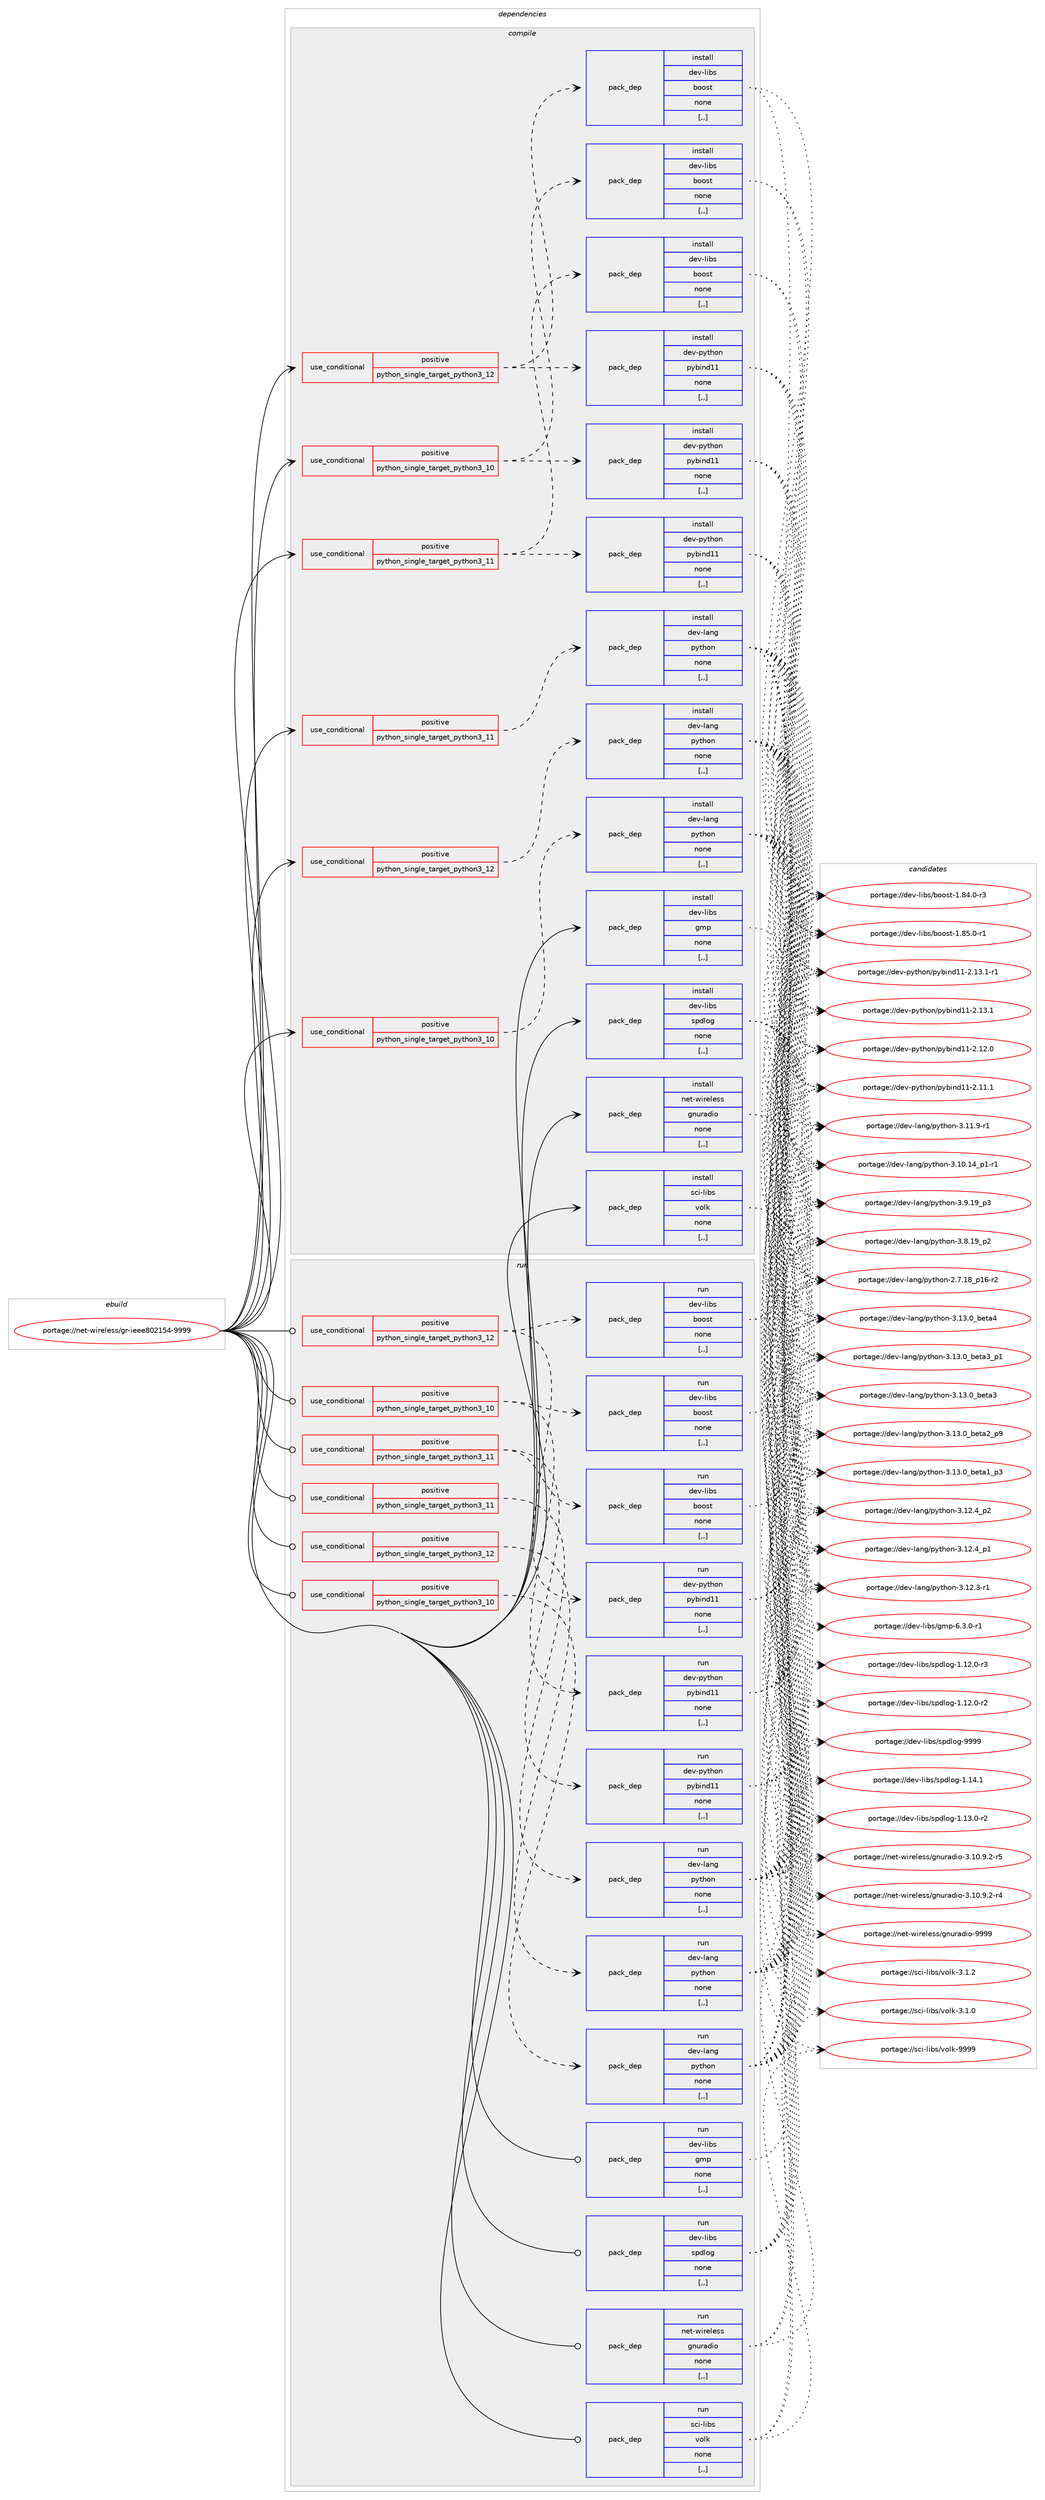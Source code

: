 digraph prolog {

# *************
# Graph options
# *************

newrank=true;
concentrate=true;
compound=true;
graph [rankdir=LR,fontname=Helvetica,fontsize=10,ranksep=1.5];#, ranksep=2.5, nodesep=0.2];
edge  [arrowhead=vee];
node  [fontname=Helvetica,fontsize=10];

# **********
# The ebuild
# **********

subgraph cluster_leftcol {
color=gray;
label=<<i>ebuild</i>>;
id [label="portage://net-wireless/gr-ieee802154-9999", color=red, width=4, href="../net-wireless/gr-ieee802154-9999.svg"];
}

# ****************
# The dependencies
# ****************

subgraph cluster_midcol {
color=gray;
label=<<i>dependencies</i>>;
subgraph cluster_compile {
fillcolor="#eeeeee";
style=filled;
label=<<i>compile</i>>;
subgraph cond102973 {
dependency388820 [label=<<TABLE BORDER="0" CELLBORDER="1" CELLSPACING="0" CELLPADDING="4"><TR><TD ROWSPAN="3" CELLPADDING="10">use_conditional</TD></TR><TR><TD>positive</TD></TR><TR><TD>python_single_target_python3_10</TD></TR></TABLE>>, shape=none, color=red];
subgraph pack283055 {
dependency388821 [label=<<TABLE BORDER="0" CELLBORDER="1" CELLSPACING="0" CELLPADDING="4" WIDTH="220"><TR><TD ROWSPAN="6" CELLPADDING="30">pack_dep</TD></TR><TR><TD WIDTH="110">install</TD></TR><TR><TD>dev-lang</TD></TR><TR><TD>python</TD></TR><TR><TD>none</TD></TR><TR><TD>[,,]</TD></TR></TABLE>>, shape=none, color=blue];
}
dependency388820:e -> dependency388821:w [weight=20,style="dashed",arrowhead="vee"];
}
id:e -> dependency388820:w [weight=20,style="solid",arrowhead="vee"];
subgraph cond102974 {
dependency388822 [label=<<TABLE BORDER="0" CELLBORDER="1" CELLSPACING="0" CELLPADDING="4"><TR><TD ROWSPAN="3" CELLPADDING="10">use_conditional</TD></TR><TR><TD>positive</TD></TR><TR><TD>python_single_target_python3_10</TD></TR></TABLE>>, shape=none, color=red];
subgraph pack283056 {
dependency388823 [label=<<TABLE BORDER="0" CELLBORDER="1" CELLSPACING="0" CELLPADDING="4" WIDTH="220"><TR><TD ROWSPAN="6" CELLPADDING="30">pack_dep</TD></TR><TR><TD WIDTH="110">install</TD></TR><TR><TD>dev-libs</TD></TR><TR><TD>boost</TD></TR><TR><TD>none</TD></TR><TR><TD>[,,]</TD></TR></TABLE>>, shape=none, color=blue];
}
dependency388822:e -> dependency388823:w [weight=20,style="dashed",arrowhead="vee"];
subgraph pack283057 {
dependency388824 [label=<<TABLE BORDER="0" CELLBORDER="1" CELLSPACING="0" CELLPADDING="4" WIDTH="220"><TR><TD ROWSPAN="6" CELLPADDING="30">pack_dep</TD></TR><TR><TD WIDTH="110">install</TD></TR><TR><TD>dev-python</TD></TR><TR><TD>pybind11</TD></TR><TR><TD>none</TD></TR><TR><TD>[,,]</TD></TR></TABLE>>, shape=none, color=blue];
}
dependency388822:e -> dependency388824:w [weight=20,style="dashed",arrowhead="vee"];
}
id:e -> dependency388822:w [weight=20,style="solid",arrowhead="vee"];
subgraph cond102975 {
dependency388825 [label=<<TABLE BORDER="0" CELLBORDER="1" CELLSPACING="0" CELLPADDING="4"><TR><TD ROWSPAN="3" CELLPADDING="10">use_conditional</TD></TR><TR><TD>positive</TD></TR><TR><TD>python_single_target_python3_11</TD></TR></TABLE>>, shape=none, color=red];
subgraph pack283058 {
dependency388826 [label=<<TABLE BORDER="0" CELLBORDER="1" CELLSPACING="0" CELLPADDING="4" WIDTH="220"><TR><TD ROWSPAN="6" CELLPADDING="30">pack_dep</TD></TR><TR><TD WIDTH="110">install</TD></TR><TR><TD>dev-lang</TD></TR><TR><TD>python</TD></TR><TR><TD>none</TD></TR><TR><TD>[,,]</TD></TR></TABLE>>, shape=none, color=blue];
}
dependency388825:e -> dependency388826:w [weight=20,style="dashed",arrowhead="vee"];
}
id:e -> dependency388825:w [weight=20,style="solid",arrowhead="vee"];
subgraph cond102976 {
dependency388827 [label=<<TABLE BORDER="0" CELLBORDER="1" CELLSPACING="0" CELLPADDING="4"><TR><TD ROWSPAN="3" CELLPADDING="10">use_conditional</TD></TR><TR><TD>positive</TD></TR><TR><TD>python_single_target_python3_11</TD></TR></TABLE>>, shape=none, color=red];
subgraph pack283059 {
dependency388828 [label=<<TABLE BORDER="0" CELLBORDER="1" CELLSPACING="0" CELLPADDING="4" WIDTH="220"><TR><TD ROWSPAN="6" CELLPADDING="30">pack_dep</TD></TR><TR><TD WIDTH="110">install</TD></TR><TR><TD>dev-libs</TD></TR><TR><TD>boost</TD></TR><TR><TD>none</TD></TR><TR><TD>[,,]</TD></TR></TABLE>>, shape=none, color=blue];
}
dependency388827:e -> dependency388828:w [weight=20,style="dashed",arrowhead="vee"];
subgraph pack283060 {
dependency388829 [label=<<TABLE BORDER="0" CELLBORDER="1" CELLSPACING="0" CELLPADDING="4" WIDTH="220"><TR><TD ROWSPAN="6" CELLPADDING="30">pack_dep</TD></TR><TR><TD WIDTH="110">install</TD></TR><TR><TD>dev-python</TD></TR><TR><TD>pybind11</TD></TR><TR><TD>none</TD></TR><TR><TD>[,,]</TD></TR></TABLE>>, shape=none, color=blue];
}
dependency388827:e -> dependency388829:w [weight=20,style="dashed",arrowhead="vee"];
}
id:e -> dependency388827:w [weight=20,style="solid",arrowhead="vee"];
subgraph cond102977 {
dependency388830 [label=<<TABLE BORDER="0" CELLBORDER="1" CELLSPACING="0" CELLPADDING="4"><TR><TD ROWSPAN="3" CELLPADDING="10">use_conditional</TD></TR><TR><TD>positive</TD></TR><TR><TD>python_single_target_python3_12</TD></TR></TABLE>>, shape=none, color=red];
subgraph pack283061 {
dependency388831 [label=<<TABLE BORDER="0" CELLBORDER="1" CELLSPACING="0" CELLPADDING="4" WIDTH="220"><TR><TD ROWSPAN="6" CELLPADDING="30">pack_dep</TD></TR><TR><TD WIDTH="110">install</TD></TR><TR><TD>dev-lang</TD></TR><TR><TD>python</TD></TR><TR><TD>none</TD></TR><TR><TD>[,,]</TD></TR></TABLE>>, shape=none, color=blue];
}
dependency388830:e -> dependency388831:w [weight=20,style="dashed",arrowhead="vee"];
}
id:e -> dependency388830:w [weight=20,style="solid",arrowhead="vee"];
subgraph cond102978 {
dependency388832 [label=<<TABLE BORDER="0" CELLBORDER="1" CELLSPACING="0" CELLPADDING="4"><TR><TD ROWSPAN="3" CELLPADDING="10">use_conditional</TD></TR><TR><TD>positive</TD></TR><TR><TD>python_single_target_python3_12</TD></TR></TABLE>>, shape=none, color=red];
subgraph pack283062 {
dependency388833 [label=<<TABLE BORDER="0" CELLBORDER="1" CELLSPACING="0" CELLPADDING="4" WIDTH="220"><TR><TD ROWSPAN="6" CELLPADDING="30">pack_dep</TD></TR><TR><TD WIDTH="110">install</TD></TR><TR><TD>dev-libs</TD></TR><TR><TD>boost</TD></TR><TR><TD>none</TD></TR><TR><TD>[,,]</TD></TR></TABLE>>, shape=none, color=blue];
}
dependency388832:e -> dependency388833:w [weight=20,style="dashed",arrowhead="vee"];
subgraph pack283063 {
dependency388834 [label=<<TABLE BORDER="0" CELLBORDER="1" CELLSPACING="0" CELLPADDING="4" WIDTH="220"><TR><TD ROWSPAN="6" CELLPADDING="30">pack_dep</TD></TR><TR><TD WIDTH="110">install</TD></TR><TR><TD>dev-python</TD></TR><TR><TD>pybind11</TD></TR><TR><TD>none</TD></TR><TR><TD>[,,]</TD></TR></TABLE>>, shape=none, color=blue];
}
dependency388832:e -> dependency388834:w [weight=20,style="dashed",arrowhead="vee"];
}
id:e -> dependency388832:w [weight=20,style="solid",arrowhead="vee"];
subgraph pack283064 {
dependency388835 [label=<<TABLE BORDER="0" CELLBORDER="1" CELLSPACING="0" CELLPADDING="4" WIDTH="220"><TR><TD ROWSPAN="6" CELLPADDING="30">pack_dep</TD></TR><TR><TD WIDTH="110">install</TD></TR><TR><TD>dev-libs</TD></TR><TR><TD>gmp</TD></TR><TR><TD>none</TD></TR><TR><TD>[,,]</TD></TR></TABLE>>, shape=none, color=blue];
}
id:e -> dependency388835:w [weight=20,style="solid",arrowhead="vee"];
subgraph pack283065 {
dependency388836 [label=<<TABLE BORDER="0" CELLBORDER="1" CELLSPACING="0" CELLPADDING="4" WIDTH="220"><TR><TD ROWSPAN="6" CELLPADDING="30">pack_dep</TD></TR><TR><TD WIDTH="110">install</TD></TR><TR><TD>dev-libs</TD></TR><TR><TD>spdlog</TD></TR><TR><TD>none</TD></TR><TR><TD>[,,]</TD></TR></TABLE>>, shape=none, color=blue];
}
id:e -> dependency388836:w [weight=20,style="solid",arrowhead="vee"];
subgraph pack283066 {
dependency388837 [label=<<TABLE BORDER="0" CELLBORDER="1" CELLSPACING="0" CELLPADDING="4" WIDTH="220"><TR><TD ROWSPAN="6" CELLPADDING="30">pack_dep</TD></TR><TR><TD WIDTH="110">install</TD></TR><TR><TD>net-wireless</TD></TR><TR><TD>gnuradio</TD></TR><TR><TD>none</TD></TR><TR><TD>[,,]</TD></TR></TABLE>>, shape=none, color=blue];
}
id:e -> dependency388837:w [weight=20,style="solid",arrowhead="vee"];
subgraph pack283067 {
dependency388838 [label=<<TABLE BORDER="0" CELLBORDER="1" CELLSPACING="0" CELLPADDING="4" WIDTH="220"><TR><TD ROWSPAN="6" CELLPADDING="30">pack_dep</TD></TR><TR><TD WIDTH="110">install</TD></TR><TR><TD>sci-libs</TD></TR><TR><TD>volk</TD></TR><TR><TD>none</TD></TR><TR><TD>[,,]</TD></TR></TABLE>>, shape=none, color=blue];
}
id:e -> dependency388838:w [weight=20,style="solid",arrowhead="vee"];
}
subgraph cluster_compileandrun {
fillcolor="#eeeeee";
style=filled;
label=<<i>compile and run</i>>;
}
subgraph cluster_run {
fillcolor="#eeeeee";
style=filled;
label=<<i>run</i>>;
subgraph cond102979 {
dependency388839 [label=<<TABLE BORDER="0" CELLBORDER="1" CELLSPACING="0" CELLPADDING="4"><TR><TD ROWSPAN="3" CELLPADDING="10">use_conditional</TD></TR><TR><TD>positive</TD></TR><TR><TD>python_single_target_python3_10</TD></TR></TABLE>>, shape=none, color=red];
subgraph pack283068 {
dependency388840 [label=<<TABLE BORDER="0" CELLBORDER="1" CELLSPACING="0" CELLPADDING="4" WIDTH="220"><TR><TD ROWSPAN="6" CELLPADDING="30">pack_dep</TD></TR><TR><TD WIDTH="110">run</TD></TR><TR><TD>dev-lang</TD></TR><TR><TD>python</TD></TR><TR><TD>none</TD></TR><TR><TD>[,,]</TD></TR></TABLE>>, shape=none, color=blue];
}
dependency388839:e -> dependency388840:w [weight=20,style="dashed",arrowhead="vee"];
}
id:e -> dependency388839:w [weight=20,style="solid",arrowhead="odot"];
subgraph cond102980 {
dependency388841 [label=<<TABLE BORDER="0" CELLBORDER="1" CELLSPACING="0" CELLPADDING="4"><TR><TD ROWSPAN="3" CELLPADDING="10">use_conditional</TD></TR><TR><TD>positive</TD></TR><TR><TD>python_single_target_python3_10</TD></TR></TABLE>>, shape=none, color=red];
subgraph pack283069 {
dependency388842 [label=<<TABLE BORDER="0" CELLBORDER="1" CELLSPACING="0" CELLPADDING="4" WIDTH="220"><TR><TD ROWSPAN="6" CELLPADDING="30">pack_dep</TD></TR><TR><TD WIDTH="110">run</TD></TR><TR><TD>dev-libs</TD></TR><TR><TD>boost</TD></TR><TR><TD>none</TD></TR><TR><TD>[,,]</TD></TR></TABLE>>, shape=none, color=blue];
}
dependency388841:e -> dependency388842:w [weight=20,style="dashed",arrowhead="vee"];
subgraph pack283070 {
dependency388843 [label=<<TABLE BORDER="0" CELLBORDER="1" CELLSPACING="0" CELLPADDING="4" WIDTH="220"><TR><TD ROWSPAN="6" CELLPADDING="30">pack_dep</TD></TR><TR><TD WIDTH="110">run</TD></TR><TR><TD>dev-python</TD></TR><TR><TD>pybind11</TD></TR><TR><TD>none</TD></TR><TR><TD>[,,]</TD></TR></TABLE>>, shape=none, color=blue];
}
dependency388841:e -> dependency388843:w [weight=20,style="dashed",arrowhead="vee"];
}
id:e -> dependency388841:w [weight=20,style="solid",arrowhead="odot"];
subgraph cond102981 {
dependency388844 [label=<<TABLE BORDER="0" CELLBORDER="1" CELLSPACING="0" CELLPADDING="4"><TR><TD ROWSPAN="3" CELLPADDING="10">use_conditional</TD></TR><TR><TD>positive</TD></TR><TR><TD>python_single_target_python3_11</TD></TR></TABLE>>, shape=none, color=red];
subgraph pack283071 {
dependency388845 [label=<<TABLE BORDER="0" CELLBORDER="1" CELLSPACING="0" CELLPADDING="4" WIDTH="220"><TR><TD ROWSPAN="6" CELLPADDING="30">pack_dep</TD></TR><TR><TD WIDTH="110">run</TD></TR><TR><TD>dev-lang</TD></TR><TR><TD>python</TD></TR><TR><TD>none</TD></TR><TR><TD>[,,]</TD></TR></TABLE>>, shape=none, color=blue];
}
dependency388844:e -> dependency388845:w [weight=20,style="dashed",arrowhead="vee"];
}
id:e -> dependency388844:w [weight=20,style="solid",arrowhead="odot"];
subgraph cond102982 {
dependency388846 [label=<<TABLE BORDER="0" CELLBORDER="1" CELLSPACING="0" CELLPADDING="4"><TR><TD ROWSPAN="3" CELLPADDING="10">use_conditional</TD></TR><TR><TD>positive</TD></TR><TR><TD>python_single_target_python3_11</TD></TR></TABLE>>, shape=none, color=red];
subgraph pack283072 {
dependency388847 [label=<<TABLE BORDER="0" CELLBORDER="1" CELLSPACING="0" CELLPADDING="4" WIDTH="220"><TR><TD ROWSPAN="6" CELLPADDING="30">pack_dep</TD></TR><TR><TD WIDTH="110">run</TD></TR><TR><TD>dev-libs</TD></TR><TR><TD>boost</TD></TR><TR><TD>none</TD></TR><TR><TD>[,,]</TD></TR></TABLE>>, shape=none, color=blue];
}
dependency388846:e -> dependency388847:w [weight=20,style="dashed",arrowhead="vee"];
subgraph pack283073 {
dependency388848 [label=<<TABLE BORDER="0" CELLBORDER="1" CELLSPACING="0" CELLPADDING="4" WIDTH="220"><TR><TD ROWSPAN="6" CELLPADDING="30">pack_dep</TD></TR><TR><TD WIDTH="110">run</TD></TR><TR><TD>dev-python</TD></TR><TR><TD>pybind11</TD></TR><TR><TD>none</TD></TR><TR><TD>[,,]</TD></TR></TABLE>>, shape=none, color=blue];
}
dependency388846:e -> dependency388848:w [weight=20,style="dashed",arrowhead="vee"];
}
id:e -> dependency388846:w [weight=20,style="solid",arrowhead="odot"];
subgraph cond102983 {
dependency388849 [label=<<TABLE BORDER="0" CELLBORDER="1" CELLSPACING="0" CELLPADDING="4"><TR><TD ROWSPAN="3" CELLPADDING="10">use_conditional</TD></TR><TR><TD>positive</TD></TR><TR><TD>python_single_target_python3_12</TD></TR></TABLE>>, shape=none, color=red];
subgraph pack283074 {
dependency388850 [label=<<TABLE BORDER="0" CELLBORDER="1" CELLSPACING="0" CELLPADDING="4" WIDTH="220"><TR><TD ROWSPAN="6" CELLPADDING="30">pack_dep</TD></TR><TR><TD WIDTH="110">run</TD></TR><TR><TD>dev-lang</TD></TR><TR><TD>python</TD></TR><TR><TD>none</TD></TR><TR><TD>[,,]</TD></TR></TABLE>>, shape=none, color=blue];
}
dependency388849:e -> dependency388850:w [weight=20,style="dashed",arrowhead="vee"];
}
id:e -> dependency388849:w [weight=20,style="solid",arrowhead="odot"];
subgraph cond102984 {
dependency388851 [label=<<TABLE BORDER="0" CELLBORDER="1" CELLSPACING="0" CELLPADDING="4"><TR><TD ROWSPAN="3" CELLPADDING="10">use_conditional</TD></TR><TR><TD>positive</TD></TR><TR><TD>python_single_target_python3_12</TD></TR></TABLE>>, shape=none, color=red];
subgraph pack283075 {
dependency388852 [label=<<TABLE BORDER="0" CELLBORDER="1" CELLSPACING="0" CELLPADDING="4" WIDTH="220"><TR><TD ROWSPAN="6" CELLPADDING="30">pack_dep</TD></TR><TR><TD WIDTH="110">run</TD></TR><TR><TD>dev-libs</TD></TR><TR><TD>boost</TD></TR><TR><TD>none</TD></TR><TR><TD>[,,]</TD></TR></TABLE>>, shape=none, color=blue];
}
dependency388851:e -> dependency388852:w [weight=20,style="dashed",arrowhead="vee"];
subgraph pack283076 {
dependency388853 [label=<<TABLE BORDER="0" CELLBORDER="1" CELLSPACING="0" CELLPADDING="4" WIDTH="220"><TR><TD ROWSPAN="6" CELLPADDING="30">pack_dep</TD></TR><TR><TD WIDTH="110">run</TD></TR><TR><TD>dev-python</TD></TR><TR><TD>pybind11</TD></TR><TR><TD>none</TD></TR><TR><TD>[,,]</TD></TR></TABLE>>, shape=none, color=blue];
}
dependency388851:e -> dependency388853:w [weight=20,style="dashed",arrowhead="vee"];
}
id:e -> dependency388851:w [weight=20,style="solid",arrowhead="odot"];
subgraph pack283077 {
dependency388854 [label=<<TABLE BORDER="0" CELLBORDER="1" CELLSPACING="0" CELLPADDING="4" WIDTH="220"><TR><TD ROWSPAN="6" CELLPADDING="30">pack_dep</TD></TR><TR><TD WIDTH="110">run</TD></TR><TR><TD>dev-libs</TD></TR><TR><TD>gmp</TD></TR><TR><TD>none</TD></TR><TR><TD>[,,]</TD></TR></TABLE>>, shape=none, color=blue];
}
id:e -> dependency388854:w [weight=20,style="solid",arrowhead="odot"];
subgraph pack283078 {
dependency388855 [label=<<TABLE BORDER="0" CELLBORDER="1" CELLSPACING="0" CELLPADDING="4" WIDTH="220"><TR><TD ROWSPAN="6" CELLPADDING="30">pack_dep</TD></TR><TR><TD WIDTH="110">run</TD></TR><TR><TD>dev-libs</TD></TR><TR><TD>spdlog</TD></TR><TR><TD>none</TD></TR><TR><TD>[,,]</TD></TR></TABLE>>, shape=none, color=blue];
}
id:e -> dependency388855:w [weight=20,style="solid",arrowhead="odot"];
subgraph pack283079 {
dependency388856 [label=<<TABLE BORDER="0" CELLBORDER="1" CELLSPACING="0" CELLPADDING="4" WIDTH="220"><TR><TD ROWSPAN="6" CELLPADDING="30">pack_dep</TD></TR><TR><TD WIDTH="110">run</TD></TR><TR><TD>net-wireless</TD></TR><TR><TD>gnuradio</TD></TR><TR><TD>none</TD></TR><TR><TD>[,,]</TD></TR></TABLE>>, shape=none, color=blue];
}
id:e -> dependency388856:w [weight=20,style="solid",arrowhead="odot"];
subgraph pack283080 {
dependency388857 [label=<<TABLE BORDER="0" CELLBORDER="1" CELLSPACING="0" CELLPADDING="4" WIDTH="220"><TR><TD ROWSPAN="6" CELLPADDING="30">pack_dep</TD></TR><TR><TD WIDTH="110">run</TD></TR><TR><TD>sci-libs</TD></TR><TR><TD>volk</TD></TR><TR><TD>none</TD></TR><TR><TD>[,,]</TD></TR></TABLE>>, shape=none, color=blue];
}
id:e -> dependency388857:w [weight=20,style="solid",arrowhead="odot"];
}
}

# **************
# The candidates
# **************

subgraph cluster_choices {
rank=same;
color=gray;
label=<<i>candidates</i>>;

subgraph choice283055 {
color=black;
nodesep=1;
choice1001011184510897110103471121211161041111104551464951464895981011169752 [label="portage://dev-lang/python-3.13.0_beta4", color=red, width=4,href="../dev-lang/python-3.13.0_beta4.svg"];
choice10010111845108971101034711212111610411111045514649514648959810111697519511249 [label="portage://dev-lang/python-3.13.0_beta3_p1", color=red, width=4,href="../dev-lang/python-3.13.0_beta3_p1.svg"];
choice1001011184510897110103471121211161041111104551464951464895981011169751 [label="portage://dev-lang/python-3.13.0_beta3", color=red, width=4,href="../dev-lang/python-3.13.0_beta3.svg"];
choice10010111845108971101034711212111610411111045514649514648959810111697509511257 [label="portage://dev-lang/python-3.13.0_beta2_p9", color=red, width=4,href="../dev-lang/python-3.13.0_beta2_p9.svg"];
choice10010111845108971101034711212111610411111045514649514648959810111697499511251 [label="portage://dev-lang/python-3.13.0_beta1_p3", color=red, width=4,href="../dev-lang/python-3.13.0_beta1_p3.svg"];
choice100101118451089711010347112121116104111110455146495046529511250 [label="portage://dev-lang/python-3.12.4_p2", color=red, width=4,href="../dev-lang/python-3.12.4_p2.svg"];
choice100101118451089711010347112121116104111110455146495046529511249 [label="portage://dev-lang/python-3.12.4_p1", color=red, width=4,href="../dev-lang/python-3.12.4_p1.svg"];
choice100101118451089711010347112121116104111110455146495046514511449 [label="portage://dev-lang/python-3.12.3-r1", color=red, width=4,href="../dev-lang/python-3.12.3-r1.svg"];
choice100101118451089711010347112121116104111110455146494946574511449 [label="portage://dev-lang/python-3.11.9-r1", color=red, width=4,href="../dev-lang/python-3.11.9-r1.svg"];
choice100101118451089711010347112121116104111110455146494846495295112494511449 [label="portage://dev-lang/python-3.10.14_p1-r1", color=red, width=4,href="../dev-lang/python-3.10.14_p1-r1.svg"];
choice100101118451089711010347112121116104111110455146574649579511251 [label="portage://dev-lang/python-3.9.19_p3", color=red, width=4,href="../dev-lang/python-3.9.19_p3.svg"];
choice100101118451089711010347112121116104111110455146564649579511250 [label="portage://dev-lang/python-3.8.19_p2", color=red, width=4,href="../dev-lang/python-3.8.19_p2.svg"];
choice100101118451089711010347112121116104111110455046554649569511249544511450 [label="portage://dev-lang/python-2.7.18_p16-r2", color=red, width=4,href="../dev-lang/python-2.7.18_p16-r2.svg"];
dependency388821:e -> choice1001011184510897110103471121211161041111104551464951464895981011169752:w [style=dotted,weight="100"];
dependency388821:e -> choice10010111845108971101034711212111610411111045514649514648959810111697519511249:w [style=dotted,weight="100"];
dependency388821:e -> choice1001011184510897110103471121211161041111104551464951464895981011169751:w [style=dotted,weight="100"];
dependency388821:e -> choice10010111845108971101034711212111610411111045514649514648959810111697509511257:w [style=dotted,weight="100"];
dependency388821:e -> choice10010111845108971101034711212111610411111045514649514648959810111697499511251:w [style=dotted,weight="100"];
dependency388821:e -> choice100101118451089711010347112121116104111110455146495046529511250:w [style=dotted,weight="100"];
dependency388821:e -> choice100101118451089711010347112121116104111110455146495046529511249:w [style=dotted,weight="100"];
dependency388821:e -> choice100101118451089711010347112121116104111110455146495046514511449:w [style=dotted,weight="100"];
dependency388821:e -> choice100101118451089711010347112121116104111110455146494946574511449:w [style=dotted,weight="100"];
dependency388821:e -> choice100101118451089711010347112121116104111110455146494846495295112494511449:w [style=dotted,weight="100"];
dependency388821:e -> choice100101118451089711010347112121116104111110455146574649579511251:w [style=dotted,weight="100"];
dependency388821:e -> choice100101118451089711010347112121116104111110455146564649579511250:w [style=dotted,weight="100"];
dependency388821:e -> choice100101118451089711010347112121116104111110455046554649569511249544511450:w [style=dotted,weight="100"];
}
subgraph choice283056 {
color=black;
nodesep=1;
choice10010111845108105981154798111111115116454946565346484511449 [label="portage://dev-libs/boost-1.85.0-r1", color=red, width=4,href="../dev-libs/boost-1.85.0-r1.svg"];
choice10010111845108105981154798111111115116454946565246484511451 [label="portage://dev-libs/boost-1.84.0-r3", color=red, width=4,href="../dev-libs/boost-1.84.0-r3.svg"];
dependency388823:e -> choice10010111845108105981154798111111115116454946565346484511449:w [style=dotted,weight="100"];
dependency388823:e -> choice10010111845108105981154798111111115116454946565246484511451:w [style=dotted,weight="100"];
}
subgraph choice283057 {
color=black;
nodesep=1;
choice1001011184511212111610411111047112121981051101004949455046495146494511449 [label="portage://dev-python/pybind11-2.13.1-r1", color=red, width=4,href="../dev-python/pybind11-2.13.1-r1.svg"];
choice100101118451121211161041111104711212198105110100494945504649514649 [label="portage://dev-python/pybind11-2.13.1", color=red, width=4,href="../dev-python/pybind11-2.13.1.svg"];
choice100101118451121211161041111104711212198105110100494945504649504648 [label="portage://dev-python/pybind11-2.12.0", color=red, width=4,href="../dev-python/pybind11-2.12.0.svg"];
choice100101118451121211161041111104711212198105110100494945504649494649 [label="portage://dev-python/pybind11-2.11.1", color=red, width=4,href="../dev-python/pybind11-2.11.1.svg"];
dependency388824:e -> choice1001011184511212111610411111047112121981051101004949455046495146494511449:w [style=dotted,weight="100"];
dependency388824:e -> choice100101118451121211161041111104711212198105110100494945504649514649:w [style=dotted,weight="100"];
dependency388824:e -> choice100101118451121211161041111104711212198105110100494945504649504648:w [style=dotted,weight="100"];
dependency388824:e -> choice100101118451121211161041111104711212198105110100494945504649494649:w [style=dotted,weight="100"];
}
subgraph choice283058 {
color=black;
nodesep=1;
choice1001011184510897110103471121211161041111104551464951464895981011169752 [label="portage://dev-lang/python-3.13.0_beta4", color=red, width=4,href="../dev-lang/python-3.13.0_beta4.svg"];
choice10010111845108971101034711212111610411111045514649514648959810111697519511249 [label="portage://dev-lang/python-3.13.0_beta3_p1", color=red, width=4,href="../dev-lang/python-3.13.0_beta3_p1.svg"];
choice1001011184510897110103471121211161041111104551464951464895981011169751 [label="portage://dev-lang/python-3.13.0_beta3", color=red, width=4,href="../dev-lang/python-3.13.0_beta3.svg"];
choice10010111845108971101034711212111610411111045514649514648959810111697509511257 [label="portage://dev-lang/python-3.13.0_beta2_p9", color=red, width=4,href="../dev-lang/python-3.13.0_beta2_p9.svg"];
choice10010111845108971101034711212111610411111045514649514648959810111697499511251 [label="portage://dev-lang/python-3.13.0_beta1_p3", color=red, width=4,href="../dev-lang/python-3.13.0_beta1_p3.svg"];
choice100101118451089711010347112121116104111110455146495046529511250 [label="portage://dev-lang/python-3.12.4_p2", color=red, width=4,href="../dev-lang/python-3.12.4_p2.svg"];
choice100101118451089711010347112121116104111110455146495046529511249 [label="portage://dev-lang/python-3.12.4_p1", color=red, width=4,href="../dev-lang/python-3.12.4_p1.svg"];
choice100101118451089711010347112121116104111110455146495046514511449 [label="portage://dev-lang/python-3.12.3-r1", color=red, width=4,href="../dev-lang/python-3.12.3-r1.svg"];
choice100101118451089711010347112121116104111110455146494946574511449 [label="portage://dev-lang/python-3.11.9-r1", color=red, width=4,href="../dev-lang/python-3.11.9-r1.svg"];
choice100101118451089711010347112121116104111110455146494846495295112494511449 [label="portage://dev-lang/python-3.10.14_p1-r1", color=red, width=4,href="../dev-lang/python-3.10.14_p1-r1.svg"];
choice100101118451089711010347112121116104111110455146574649579511251 [label="portage://dev-lang/python-3.9.19_p3", color=red, width=4,href="../dev-lang/python-3.9.19_p3.svg"];
choice100101118451089711010347112121116104111110455146564649579511250 [label="portage://dev-lang/python-3.8.19_p2", color=red, width=4,href="../dev-lang/python-3.8.19_p2.svg"];
choice100101118451089711010347112121116104111110455046554649569511249544511450 [label="portage://dev-lang/python-2.7.18_p16-r2", color=red, width=4,href="../dev-lang/python-2.7.18_p16-r2.svg"];
dependency388826:e -> choice1001011184510897110103471121211161041111104551464951464895981011169752:w [style=dotted,weight="100"];
dependency388826:e -> choice10010111845108971101034711212111610411111045514649514648959810111697519511249:w [style=dotted,weight="100"];
dependency388826:e -> choice1001011184510897110103471121211161041111104551464951464895981011169751:w [style=dotted,weight="100"];
dependency388826:e -> choice10010111845108971101034711212111610411111045514649514648959810111697509511257:w [style=dotted,weight="100"];
dependency388826:e -> choice10010111845108971101034711212111610411111045514649514648959810111697499511251:w [style=dotted,weight="100"];
dependency388826:e -> choice100101118451089711010347112121116104111110455146495046529511250:w [style=dotted,weight="100"];
dependency388826:e -> choice100101118451089711010347112121116104111110455146495046529511249:w [style=dotted,weight="100"];
dependency388826:e -> choice100101118451089711010347112121116104111110455146495046514511449:w [style=dotted,weight="100"];
dependency388826:e -> choice100101118451089711010347112121116104111110455146494946574511449:w [style=dotted,weight="100"];
dependency388826:e -> choice100101118451089711010347112121116104111110455146494846495295112494511449:w [style=dotted,weight="100"];
dependency388826:e -> choice100101118451089711010347112121116104111110455146574649579511251:w [style=dotted,weight="100"];
dependency388826:e -> choice100101118451089711010347112121116104111110455146564649579511250:w [style=dotted,weight="100"];
dependency388826:e -> choice100101118451089711010347112121116104111110455046554649569511249544511450:w [style=dotted,weight="100"];
}
subgraph choice283059 {
color=black;
nodesep=1;
choice10010111845108105981154798111111115116454946565346484511449 [label="portage://dev-libs/boost-1.85.0-r1", color=red, width=4,href="../dev-libs/boost-1.85.0-r1.svg"];
choice10010111845108105981154798111111115116454946565246484511451 [label="portage://dev-libs/boost-1.84.0-r3", color=red, width=4,href="../dev-libs/boost-1.84.0-r3.svg"];
dependency388828:e -> choice10010111845108105981154798111111115116454946565346484511449:w [style=dotted,weight="100"];
dependency388828:e -> choice10010111845108105981154798111111115116454946565246484511451:w [style=dotted,weight="100"];
}
subgraph choice283060 {
color=black;
nodesep=1;
choice1001011184511212111610411111047112121981051101004949455046495146494511449 [label="portage://dev-python/pybind11-2.13.1-r1", color=red, width=4,href="../dev-python/pybind11-2.13.1-r1.svg"];
choice100101118451121211161041111104711212198105110100494945504649514649 [label="portage://dev-python/pybind11-2.13.1", color=red, width=4,href="../dev-python/pybind11-2.13.1.svg"];
choice100101118451121211161041111104711212198105110100494945504649504648 [label="portage://dev-python/pybind11-2.12.0", color=red, width=4,href="../dev-python/pybind11-2.12.0.svg"];
choice100101118451121211161041111104711212198105110100494945504649494649 [label="portage://dev-python/pybind11-2.11.1", color=red, width=4,href="../dev-python/pybind11-2.11.1.svg"];
dependency388829:e -> choice1001011184511212111610411111047112121981051101004949455046495146494511449:w [style=dotted,weight="100"];
dependency388829:e -> choice100101118451121211161041111104711212198105110100494945504649514649:w [style=dotted,weight="100"];
dependency388829:e -> choice100101118451121211161041111104711212198105110100494945504649504648:w [style=dotted,weight="100"];
dependency388829:e -> choice100101118451121211161041111104711212198105110100494945504649494649:w [style=dotted,weight="100"];
}
subgraph choice283061 {
color=black;
nodesep=1;
choice1001011184510897110103471121211161041111104551464951464895981011169752 [label="portage://dev-lang/python-3.13.0_beta4", color=red, width=4,href="../dev-lang/python-3.13.0_beta4.svg"];
choice10010111845108971101034711212111610411111045514649514648959810111697519511249 [label="portage://dev-lang/python-3.13.0_beta3_p1", color=red, width=4,href="../dev-lang/python-3.13.0_beta3_p1.svg"];
choice1001011184510897110103471121211161041111104551464951464895981011169751 [label="portage://dev-lang/python-3.13.0_beta3", color=red, width=4,href="../dev-lang/python-3.13.0_beta3.svg"];
choice10010111845108971101034711212111610411111045514649514648959810111697509511257 [label="portage://dev-lang/python-3.13.0_beta2_p9", color=red, width=4,href="../dev-lang/python-3.13.0_beta2_p9.svg"];
choice10010111845108971101034711212111610411111045514649514648959810111697499511251 [label="portage://dev-lang/python-3.13.0_beta1_p3", color=red, width=4,href="../dev-lang/python-3.13.0_beta1_p3.svg"];
choice100101118451089711010347112121116104111110455146495046529511250 [label="portage://dev-lang/python-3.12.4_p2", color=red, width=4,href="../dev-lang/python-3.12.4_p2.svg"];
choice100101118451089711010347112121116104111110455146495046529511249 [label="portage://dev-lang/python-3.12.4_p1", color=red, width=4,href="../dev-lang/python-3.12.4_p1.svg"];
choice100101118451089711010347112121116104111110455146495046514511449 [label="portage://dev-lang/python-3.12.3-r1", color=red, width=4,href="../dev-lang/python-3.12.3-r1.svg"];
choice100101118451089711010347112121116104111110455146494946574511449 [label="portage://dev-lang/python-3.11.9-r1", color=red, width=4,href="../dev-lang/python-3.11.9-r1.svg"];
choice100101118451089711010347112121116104111110455146494846495295112494511449 [label="portage://dev-lang/python-3.10.14_p1-r1", color=red, width=4,href="../dev-lang/python-3.10.14_p1-r1.svg"];
choice100101118451089711010347112121116104111110455146574649579511251 [label="portage://dev-lang/python-3.9.19_p3", color=red, width=4,href="../dev-lang/python-3.9.19_p3.svg"];
choice100101118451089711010347112121116104111110455146564649579511250 [label="portage://dev-lang/python-3.8.19_p2", color=red, width=4,href="../dev-lang/python-3.8.19_p2.svg"];
choice100101118451089711010347112121116104111110455046554649569511249544511450 [label="portage://dev-lang/python-2.7.18_p16-r2", color=red, width=4,href="../dev-lang/python-2.7.18_p16-r2.svg"];
dependency388831:e -> choice1001011184510897110103471121211161041111104551464951464895981011169752:w [style=dotted,weight="100"];
dependency388831:e -> choice10010111845108971101034711212111610411111045514649514648959810111697519511249:w [style=dotted,weight="100"];
dependency388831:e -> choice1001011184510897110103471121211161041111104551464951464895981011169751:w [style=dotted,weight="100"];
dependency388831:e -> choice10010111845108971101034711212111610411111045514649514648959810111697509511257:w [style=dotted,weight="100"];
dependency388831:e -> choice10010111845108971101034711212111610411111045514649514648959810111697499511251:w [style=dotted,weight="100"];
dependency388831:e -> choice100101118451089711010347112121116104111110455146495046529511250:w [style=dotted,weight="100"];
dependency388831:e -> choice100101118451089711010347112121116104111110455146495046529511249:w [style=dotted,weight="100"];
dependency388831:e -> choice100101118451089711010347112121116104111110455146495046514511449:w [style=dotted,weight="100"];
dependency388831:e -> choice100101118451089711010347112121116104111110455146494946574511449:w [style=dotted,weight="100"];
dependency388831:e -> choice100101118451089711010347112121116104111110455146494846495295112494511449:w [style=dotted,weight="100"];
dependency388831:e -> choice100101118451089711010347112121116104111110455146574649579511251:w [style=dotted,weight="100"];
dependency388831:e -> choice100101118451089711010347112121116104111110455146564649579511250:w [style=dotted,weight="100"];
dependency388831:e -> choice100101118451089711010347112121116104111110455046554649569511249544511450:w [style=dotted,weight="100"];
}
subgraph choice283062 {
color=black;
nodesep=1;
choice10010111845108105981154798111111115116454946565346484511449 [label="portage://dev-libs/boost-1.85.0-r1", color=red, width=4,href="../dev-libs/boost-1.85.0-r1.svg"];
choice10010111845108105981154798111111115116454946565246484511451 [label="portage://dev-libs/boost-1.84.0-r3", color=red, width=4,href="../dev-libs/boost-1.84.0-r3.svg"];
dependency388833:e -> choice10010111845108105981154798111111115116454946565346484511449:w [style=dotted,weight="100"];
dependency388833:e -> choice10010111845108105981154798111111115116454946565246484511451:w [style=dotted,weight="100"];
}
subgraph choice283063 {
color=black;
nodesep=1;
choice1001011184511212111610411111047112121981051101004949455046495146494511449 [label="portage://dev-python/pybind11-2.13.1-r1", color=red, width=4,href="../dev-python/pybind11-2.13.1-r1.svg"];
choice100101118451121211161041111104711212198105110100494945504649514649 [label="portage://dev-python/pybind11-2.13.1", color=red, width=4,href="../dev-python/pybind11-2.13.1.svg"];
choice100101118451121211161041111104711212198105110100494945504649504648 [label="portage://dev-python/pybind11-2.12.0", color=red, width=4,href="../dev-python/pybind11-2.12.0.svg"];
choice100101118451121211161041111104711212198105110100494945504649494649 [label="portage://dev-python/pybind11-2.11.1", color=red, width=4,href="../dev-python/pybind11-2.11.1.svg"];
dependency388834:e -> choice1001011184511212111610411111047112121981051101004949455046495146494511449:w [style=dotted,weight="100"];
dependency388834:e -> choice100101118451121211161041111104711212198105110100494945504649514649:w [style=dotted,weight="100"];
dependency388834:e -> choice100101118451121211161041111104711212198105110100494945504649504648:w [style=dotted,weight="100"];
dependency388834:e -> choice100101118451121211161041111104711212198105110100494945504649494649:w [style=dotted,weight="100"];
}
subgraph choice283064 {
color=black;
nodesep=1;
choice1001011184510810598115471031091124554465146484511449 [label="portage://dev-libs/gmp-6.3.0-r1", color=red, width=4,href="../dev-libs/gmp-6.3.0-r1.svg"];
dependency388835:e -> choice1001011184510810598115471031091124554465146484511449:w [style=dotted,weight="100"];
}
subgraph choice283065 {
color=black;
nodesep=1;
choice1001011184510810598115471151121001081111034557575757 [label="portage://dev-libs/spdlog-9999", color=red, width=4,href="../dev-libs/spdlog-9999.svg"];
choice10010111845108105981154711511210010811110345494649524649 [label="portage://dev-libs/spdlog-1.14.1", color=red, width=4,href="../dev-libs/spdlog-1.14.1.svg"];
choice100101118451081059811547115112100108111103454946495146484511450 [label="portage://dev-libs/spdlog-1.13.0-r2", color=red, width=4,href="../dev-libs/spdlog-1.13.0-r2.svg"];
choice100101118451081059811547115112100108111103454946495046484511451 [label="portage://dev-libs/spdlog-1.12.0-r3", color=red, width=4,href="../dev-libs/spdlog-1.12.0-r3.svg"];
choice100101118451081059811547115112100108111103454946495046484511450 [label="portage://dev-libs/spdlog-1.12.0-r2", color=red, width=4,href="../dev-libs/spdlog-1.12.0-r2.svg"];
dependency388836:e -> choice1001011184510810598115471151121001081111034557575757:w [style=dotted,weight="100"];
dependency388836:e -> choice10010111845108105981154711511210010811110345494649524649:w [style=dotted,weight="100"];
dependency388836:e -> choice100101118451081059811547115112100108111103454946495146484511450:w [style=dotted,weight="100"];
dependency388836:e -> choice100101118451081059811547115112100108111103454946495046484511451:w [style=dotted,weight="100"];
dependency388836:e -> choice100101118451081059811547115112100108111103454946495046484511450:w [style=dotted,weight="100"];
}
subgraph choice283066 {
color=black;
nodesep=1;
choice1101011164511910511410110810111511547103110117114971001051114557575757 [label="portage://net-wireless/gnuradio-9999", color=red, width=4,href="../net-wireless/gnuradio-9999.svg"];
choice1101011164511910511410110810111511547103110117114971001051114551464948465746504511453 [label="portage://net-wireless/gnuradio-3.10.9.2-r5", color=red, width=4,href="../net-wireless/gnuradio-3.10.9.2-r5.svg"];
choice1101011164511910511410110810111511547103110117114971001051114551464948465746504511452 [label="portage://net-wireless/gnuradio-3.10.9.2-r4", color=red, width=4,href="../net-wireless/gnuradio-3.10.9.2-r4.svg"];
dependency388837:e -> choice1101011164511910511410110810111511547103110117114971001051114557575757:w [style=dotted,weight="100"];
dependency388837:e -> choice1101011164511910511410110810111511547103110117114971001051114551464948465746504511453:w [style=dotted,weight="100"];
dependency388837:e -> choice1101011164511910511410110810111511547103110117114971001051114551464948465746504511452:w [style=dotted,weight="100"];
}
subgraph choice283067 {
color=black;
nodesep=1;
choice115991054510810598115471181111081074557575757 [label="portage://sci-libs/volk-9999", color=red, width=4,href="../sci-libs/volk-9999.svg"];
choice11599105451081059811547118111108107455146494650 [label="portage://sci-libs/volk-3.1.2", color=red, width=4,href="../sci-libs/volk-3.1.2.svg"];
choice11599105451081059811547118111108107455146494648 [label="portage://sci-libs/volk-3.1.0", color=red, width=4,href="../sci-libs/volk-3.1.0.svg"];
dependency388838:e -> choice115991054510810598115471181111081074557575757:w [style=dotted,weight="100"];
dependency388838:e -> choice11599105451081059811547118111108107455146494650:w [style=dotted,weight="100"];
dependency388838:e -> choice11599105451081059811547118111108107455146494648:w [style=dotted,weight="100"];
}
subgraph choice283068 {
color=black;
nodesep=1;
choice1001011184510897110103471121211161041111104551464951464895981011169752 [label="portage://dev-lang/python-3.13.0_beta4", color=red, width=4,href="../dev-lang/python-3.13.0_beta4.svg"];
choice10010111845108971101034711212111610411111045514649514648959810111697519511249 [label="portage://dev-lang/python-3.13.0_beta3_p1", color=red, width=4,href="../dev-lang/python-3.13.0_beta3_p1.svg"];
choice1001011184510897110103471121211161041111104551464951464895981011169751 [label="portage://dev-lang/python-3.13.0_beta3", color=red, width=4,href="../dev-lang/python-3.13.0_beta3.svg"];
choice10010111845108971101034711212111610411111045514649514648959810111697509511257 [label="portage://dev-lang/python-3.13.0_beta2_p9", color=red, width=4,href="../dev-lang/python-3.13.0_beta2_p9.svg"];
choice10010111845108971101034711212111610411111045514649514648959810111697499511251 [label="portage://dev-lang/python-3.13.0_beta1_p3", color=red, width=4,href="../dev-lang/python-3.13.0_beta1_p3.svg"];
choice100101118451089711010347112121116104111110455146495046529511250 [label="portage://dev-lang/python-3.12.4_p2", color=red, width=4,href="../dev-lang/python-3.12.4_p2.svg"];
choice100101118451089711010347112121116104111110455146495046529511249 [label="portage://dev-lang/python-3.12.4_p1", color=red, width=4,href="../dev-lang/python-3.12.4_p1.svg"];
choice100101118451089711010347112121116104111110455146495046514511449 [label="portage://dev-lang/python-3.12.3-r1", color=red, width=4,href="../dev-lang/python-3.12.3-r1.svg"];
choice100101118451089711010347112121116104111110455146494946574511449 [label="portage://dev-lang/python-3.11.9-r1", color=red, width=4,href="../dev-lang/python-3.11.9-r1.svg"];
choice100101118451089711010347112121116104111110455146494846495295112494511449 [label="portage://dev-lang/python-3.10.14_p1-r1", color=red, width=4,href="../dev-lang/python-3.10.14_p1-r1.svg"];
choice100101118451089711010347112121116104111110455146574649579511251 [label="portage://dev-lang/python-3.9.19_p3", color=red, width=4,href="../dev-lang/python-3.9.19_p3.svg"];
choice100101118451089711010347112121116104111110455146564649579511250 [label="portage://dev-lang/python-3.8.19_p2", color=red, width=4,href="../dev-lang/python-3.8.19_p2.svg"];
choice100101118451089711010347112121116104111110455046554649569511249544511450 [label="portage://dev-lang/python-2.7.18_p16-r2", color=red, width=4,href="../dev-lang/python-2.7.18_p16-r2.svg"];
dependency388840:e -> choice1001011184510897110103471121211161041111104551464951464895981011169752:w [style=dotted,weight="100"];
dependency388840:e -> choice10010111845108971101034711212111610411111045514649514648959810111697519511249:w [style=dotted,weight="100"];
dependency388840:e -> choice1001011184510897110103471121211161041111104551464951464895981011169751:w [style=dotted,weight="100"];
dependency388840:e -> choice10010111845108971101034711212111610411111045514649514648959810111697509511257:w [style=dotted,weight="100"];
dependency388840:e -> choice10010111845108971101034711212111610411111045514649514648959810111697499511251:w [style=dotted,weight="100"];
dependency388840:e -> choice100101118451089711010347112121116104111110455146495046529511250:w [style=dotted,weight="100"];
dependency388840:e -> choice100101118451089711010347112121116104111110455146495046529511249:w [style=dotted,weight="100"];
dependency388840:e -> choice100101118451089711010347112121116104111110455146495046514511449:w [style=dotted,weight="100"];
dependency388840:e -> choice100101118451089711010347112121116104111110455146494946574511449:w [style=dotted,weight="100"];
dependency388840:e -> choice100101118451089711010347112121116104111110455146494846495295112494511449:w [style=dotted,weight="100"];
dependency388840:e -> choice100101118451089711010347112121116104111110455146574649579511251:w [style=dotted,weight="100"];
dependency388840:e -> choice100101118451089711010347112121116104111110455146564649579511250:w [style=dotted,weight="100"];
dependency388840:e -> choice100101118451089711010347112121116104111110455046554649569511249544511450:w [style=dotted,weight="100"];
}
subgraph choice283069 {
color=black;
nodesep=1;
choice10010111845108105981154798111111115116454946565346484511449 [label="portage://dev-libs/boost-1.85.0-r1", color=red, width=4,href="../dev-libs/boost-1.85.0-r1.svg"];
choice10010111845108105981154798111111115116454946565246484511451 [label="portage://dev-libs/boost-1.84.0-r3", color=red, width=4,href="../dev-libs/boost-1.84.0-r3.svg"];
dependency388842:e -> choice10010111845108105981154798111111115116454946565346484511449:w [style=dotted,weight="100"];
dependency388842:e -> choice10010111845108105981154798111111115116454946565246484511451:w [style=dotted,weight="100"];
}
subgraph choice283070 {
color=black;
nodesep=1;
choice1001011184511212111610411111047112121981051101004949455046495146494511449 [label="portage://dev-python/pybind11-2.13.1-r1", color=red, width=4,href="../dev-python/pybind11-2.13.1-r1.svg"];
choice100101118451121211161041111104711212198105110100494945504649514649 [label="portage://dev-python/pybind11-2.13.1", color=red, width=4,href="../dev-python/pybind11-2.13.1.svg"];
choice100101118451121211161041111104711212198105110100494945504649504648 [label="portage://dev-python/pybind11-2.12.0", color=red, width=4,href="../dev-python/pybind11-2.12.0.svg"];
choice100101118451121211161041111104711212198105110100494945504649494649 [label="portage://dev-python/pybind11-2.11.1", color=red, width=4,href="../dev-python/pybind11-2.11.1.svg"];
dependency388843:e -> choice1001011184511212111610411111047112121981051101004949455046495146494511449:w [style=dotted,weight="100"];
dependency388843:e -> choice100101118451121211161041111104711212198105110100494945504649514649:w [style=dotted,weight="100"];
dependency388843:e -> choice100101118451121211161041111104711212198105110100494945504649504648:w [style=dotted,weight="100"];
dependency388843:e -> choice100101118451121211161041111104711212198105110100494945504649494649:w [style=dotted,weight="100"];
}
subgraph choice283071 {
color=black;
nodesep=1;
choice1001011184510897110103471121211161041111104551464951464895981011169752 [label="portage://dev-lang/python-3.13.0_beta4", color=red, width=4,href="../dev-lang/python-3.13.0_beta4.svg"];
choice10010111845108971101034711212111610411111045514649514648959810111697519511249 [label="portage://dev-lang/python-3.13.0_beta3_p1", color=red, width=4,href="../dev-lang/python-3.13.0_beta3_p1.svg"];
choice1001011184510897110103471121211161041111104551464951464895981011169751 [label="portage://dev-lang/python-3.13.0_beta3", color=red, width=4,href="../dev-lang/python-3.13.0_beta3.svg"];
choice10010111845108971101034711212111610411111045514649514648959810111697509511257 [label="portage://dev-lang/python-3.13.0_beta2_p9", color=red, width=4,href="../dev-lang/python-3.13.0_beta2_p9.svg"];
choice10010111845108971101034711212111610411111045514649514648959810111697499511251 [label="portage://dev-lang/python-3.13.0_beta1_p3", color=red, width=4,href="../dev-lang/python-3.13.0_beta1_p3.svg"];
choice100101118451089711010347112121116104111110455146495046529511250 [label="portage://dev-lang/python-3.12.4_p2", color=red, width=4,href="../dev-lang/python-3.12.4_p2.svg"];
choice100101118451089711010347112121116104111110455146495046529511249 [label="portage://dev-lang/python-3.12.4_p1", color=red, width=4,href="../dev-lang/python-3.12.4_p1.svg"];
choice100101118451089711010347112121116104111110455146495046514511449 [label="portage://dev-lang/python-3.12.3-r1", color=red, width=4,href="../dev-lang/python-3.12.3-r1.svg"];
choice100101118451089711010347112121116104111110455146494946574511449 [label="portage://dev-lang/python-3.11.9-r1", color=red, width=4,href="../dev-lang/python-3.11.9-r1.svg"];
choice100101118451089711010347112121116104111110455146494846495295112494511449 [label="portage://dev-lang/python-3.10.14_p1-r1", color=red, width=4,href="../dev-lang/python-3.10.14_p1-r1.svg"];
choice100101118451089711010347112121116104111110455146574649579511251 [label="portage://dev-lang/python-3.9.19_p3", color=red, width=4,href="../dev-lang/python-3.9.19_p3.svg"];
choice100101118451089711010347112121116104111110455146564649579511250 [label="portage://dev-lang/python-3.8.19_p2", color=red, width=4,href="../dev-lang/python-3.8.19_p2.svg"];
choice100101118451089711010347112121116104111110455046554649569511249544511450 [label="portage://dev-lang/python-2.7.18_p16-r2", color=red, width=4,href="../dev-lang/python-2.7.18_p16-r2.svg"];
dependency388845:e -> choice1001011184510897110103471121211161041111104551464951464895981011169752:w [style=dotted,weight="100"];
dependency388845:e -> choice10010111845108971101034711212111610411111045514649514648959810111697519511249:w [style=dotted,weight="100"];
dependency388845:e -> choice1001011184510897110103471121211161041111104551464951464895981011169751:w [style=dotted,weight="100"];
dependency388845:e -> choice10010111845108971101034711212111610411111045514649514648959810111697509511257:w [style=dotted,weight="100"];
dependency388845:e -> choice10010111845108971101034711212111610411111045514649514648959810111697499511251:w [style=dotted,weight="100"];
dependency388845:e -> choice100101118451089711010347112121116104111110455146495046529511250:w [style=dotted,weight="100"];
dependency388845:e -> choice100101118451089711010347112121116104111110455146495046529511249:w [style=dotted,weight="100"];
dependency388845:e -> choice100101118451089711010347112121116104111110455146495046514511449:w [style=dotted,weight="100"];
dependency388845:e -> choice100101118451089711010347112121116104111110455146494946574511449:w [style=dotted,weight="100"];
dependency388845:e -> choice100101118451089711010347112121116104111110455146494846495295112494511449:w [style=dotted,weight="100"];
dependency388845:e -> choice100101118451089711010347112121116104111110455146574649579511251:w [style=dotted,weight="100"];
dependency388845:e -> choice100101118451089711010347112121116104111110455146564649579511250:w [style=dotted,weight="100"];
dependency388845:e -> choice100101118451089711010347112121116104111110455046554649569511249544511450:w [style=dotted,weight="100"];
}
subgraph choice283072 {
color=black;
nodesep=1;
choice10010111845108105981154798111111115116454946565346484511449 [label="portage://dev-libs/boost-1.85.0-r1", color=red, width=4,href="../dev-libs/boost-1.85.0-r1.svg"];
choice10010111845108105981154798111111115116454946565246484511451 [label="portage://dev-libs/boost-1.84.0-r3", color=red, width=4,href="../dev-libs/boost-1.84.0-r3.svg"];
dependency388847:e -> choice10010111845108105981154798111111115116454946565346484511449:w [style=dotted,weight="100"];
dependency388847:e -> choice10010111845108105981154798111111115116454946565246484511451:w [style=dotted,weight="100"];
}
subgraph choice283073 {
color=black;
nodesep=1;
choice1001011184511212111610411111047112121981051101004949455046495146494511449 [label="portage://dev-python/pybind11-2.13.1-r1", color=red, width=4,href="../dev-python/pybind11-2.13.1-r1.svg"];
choice100101118451121211161041111104711212198105110100494945504649514649 [label="portage://dev-python/pybind11-2.13.1", color=red, width=4,href="../dev-python/pybind11-2.13.1.svg"];
choice100101118451121211161041111104711212198105110100494945504649504648 [label="portage://dev-python/pybind11-2.12.0", color=red, width=4,href="../dev-python/pybind11-2.12.0.svg"];
choice100101118451121211161041111104711212198105110100494945504649494649 [label="portage://dev-python/pybind11-2.11.1", color=red, width=4,href="../dev-python/pybind11-2.11.1.svg"];
dependency388848:e -> choice1001011184511212111610411111047112121981051101004949455046495146494511449:w [style=dotted,weight="100"];
dependency388848:e -> choice100101118451121211161041111104711212198105110100494945504649514649:w [style=dotted,weight="100"];
dependency388848:e -> choice100101118451121211161041111104711212198105110100494945504649504648:w [style=dotted,weight="100"];
dependency388848:e -> choice100101118451121211161041111104711212198105110100494945504649494649:w [style=dotted,weight="100"];
}
subgraph choice283074 {
color=black;
nodesep=1;
choice1001011184510897110103471121211161041111104551464951464895981011169752 [label="portage://dev-lang/python-3.13.0_beta4", color=red, width=4,href="../dev-lang/python-3.13.0_beta4.svg"];
choice10010111845108971101034711212111610411111045514649514648959810111697519511249 [label="portage://dev-lang/python-3.13.0_beta3_p1", color=red, width=4,href="../dev-lang/python-3.13.0_beta3_p1.svg"];
choice1001011184510897110103471121211161041111104551464951464895981011169751 [label="portage://dev-lang/python-3.13.0_beta3", color=red, width=4,href="../dev-lang/python-3.13.0_beta3.svg"];
choice10010111845108971101034711212111610411111045514649514648959810111697509511257 [label="portage://dev-lang/python-3.13.0_beta2_p9", color=red, width=4,href="../dev-lang/python-3.13.0_beta2_p9.svg"];
choice10010111845108971101034711212111610411111045514649514648959810111697499511251 [label="portage://dev-lang/python-3.13.0_beta1_p3", color=red, width=4,href="../dev-lang/python-3.13.0_beta1_p3.svg"];
choice100101118451089711010347112121116104111110455146495046529511250 [label="portage://dev-lang/python-3.12.4_p2", color=red, width=4,href="../dev-lang/python-3.12.4_p2.svg"];
choice100101118451089711010347112121116104111110455146495046529511249 [label="portage://dev-lang/python-3.12.4_p1", color=red, width=4,href="../dev-lang/python-3.12.4_p1.svg"];
choice100101118451089711010347112121116104111110455146495046514511449 [label="portage://dev-lang/python-3.12.3-r1", color=red, width=4,href="../dev-lang/python-3.12.3-r1.svg"];
choice100101118451089711010347112121116104111110455146494946574511449 [label="portage://dev-lang/python-3.11.9-r1", color=red, width=4,href="../dev-lang/python-3.11.9-r1.svg"];
choice100101118451089711010347112121116104111110455146494846495295112494511449 [label="portage://dev-lang/python-3.10.14_p1-r1", color=red, width=4,href="../dev-lang/python-3.10.14_p1-r1.svg"];
choice100101118451089711010347112121116104111110455146574649579511251 [label="portage://dev-lang/python-3.9.19_p3", color=red, width=4,href="../dev-lang/python-3.9.19_p3.svg"];
choice100101118451089711010347112121116104111110455146564649579511250 [label="portage://dev-lang/python-3.8.19_p2", color=red, width=4,href="../dev-lang/python-3.8.19_p2.svg"];
choice100101118451089711010347112121116104111110455046554649569511249544511450 [label="portage://dev-lang/python-2.7.18_p16-r2", color=red, width=4,href="../dev-lang/python-2.7.18_p16-r2.svg"];
dependency388850:e -> choice1001011184510897110103471121211161041111104551464951464895981011169752:w [style=dotted,weight="100"];
dependency388850:e -> choice10010111845108971101034711212111610411111045514649514648959810111697519511249:w [style=dotted,weight="100"];
dependency388850:e -> choice1001011184510897110103471121211161041111104551464951464895981011169751:w [style=dotted,weight="100"];
dependency388850:e -> choice10010111845108971101034711212111610411111045514649514648959810111697509511257:w [style=dotted,weight="100"];
dependency388850:e -> choice10010111845108971101034711212111610411111045514649514648959810111697499511251:w [style=dotted,weight="100"];
dependency388850:e -> choice100101118451089711010347112121116104111110455146495046529511250:w [style=dotted,weight="100"];
dependency388850:e -> choice100101118451089711010347112121116104111110455146495046529511249:w [style=dotted,weight="100"];
dependency388850:e -> choice100101118451089711010347112121116104111110455146495046514511449:w [style=dotted,weight="100"];
dependency388850:e -> choice100101118451089711010347112121116104111110455146494946574511449:w [style=dotted,weight="100"];
dependency388850:e -> choice100101118451089711010347112121116104111110455146494846495295112494511449:w [style=dotted,weight="100"];
dependency388850:e -> choice100101118451089711010347112121116104111110455146574649579511251:w [style=dotted,weight="100"];
dependency388850:e -> choice100101118451089711010347112121116104111110455146564649579511250:w [style=dotted,weight="100"];
dependency388850:e -> choice100101118451089711010347112121116104111110455046554649569511249544511450:w [style=dotted,weight="100"];
}
subgraph choice283075 {
color=black;
nodesep=1;
choice10010111845108105981154798111111115116454946565346484511449 [label="portage://dev-libs/boost-1.85.0-r1", color=red, width=4,href="../dev-libs/boost-1.85.0-r1.svg"];
choice10010111845108105981154798111111115116454946565246484511451 [label="portage://dev-libs/boost-1.84.0-r3", color=red, width=4,href="../dev-libs/boost-1.84.0-r3.svg"];
dependency388852:e -> choice10010111845108105981154798111111115116454946565346484511449:w [style=dotted,weight="100"];
dependency388852:e -> choice10010111845108105981154798111111115116454946565246484511451:w [style=dotted,weight="100"];
}
subgraph choice283076 {
color=black;
nodesep=1;
choice1001011184511212111610411111047112121981051101004949455046495146494511449 [label="portage://dev-python/pybind11-2.13.1-r1", color=red, width=4,href="../dev-python/pybind11-2.13.1-r1.svg"];
choice100101118451121211161041111104711212198105110100494945504649514649 [label="portage://dev-python/pybind11-2.13.1", color=red, width=4,href="../dev-python/pybind11-2.13.1.svg"];
choice100101118451121211161041111104711212198105110100494945504649504648 [label="portage://dev-python/pybind11-2.12.0", color=red, width=4,href="../dev-python/pybind11-2.12.0.svg"];
choice100101118451121211161041111104711212198105110100494945504649494649 [label="portage://dev-python/pybind11-2.11.1", color=red, width=4,href="../dev-python/pybind11-2.11.1.svg"];
dependency388853:e -> choice1001011184511212111610411111047112121981051101004949455046495146494511449:w [style=dotted,weight="100"];
dependency388853:e -> choice100101118451121211161041111104711212198105110100494945504649514649:w [style=dotted,weight="100"];
dependency388853:e -> choice100101118451121211161041111104711212198105110100494945504649504648:w [style=dotted,weight="100"];
dependency388853:e -> choice100101118451121211161041111104711212198105110100494945504649494649:w [style=dotted,weight="100"];
}
subgraph choice283077 {
color=black;
nodesep=1;
choice1001011184510810598115471031091124554465146484511449 [label="portage://dev-libs/gmp-6.3.0-r1", color=red, width=4,href="../dev-libs/gmp-6.3.0-r1.svg"];
dependency388854:e -> choice1001011184510810598115471031091124554465146484511449:w [style=dotted,weight="100"];
}
subgraph choice283078 {
color=black;
nodesep=1;
choice1001011184510810598115471151121001081111034557575757 [label="portage://dev-libs/spdlog-9999", color=red, width=4,href="../dev-libs/spdlog-9999.svg"];
choice10010111845108105981154711511210010811110345494649524649 [label="portage://dev-libs/spdlog-1.14.1", color=red, width=4,href="../dev-libs/spdlog-1.14.1.svg"];
choice100101118451081059811547115112100108111103454946495146484511450 [label="portage://dev-libs/spdlog-1.13.0-r2", color=red, width=4,href="../dev-libs/spdlog-1.13.0-r2.svg"];
choice100101118451081059811547115112100108111103454946495046484511451 [label="portage://dev-libs/spdlog-1.12.0-r3", color=red, width=4,href="../dev-libs/spdlog-1.12.0-r3.svg"];
choice100101118451081059811547115112100108111103454946495046484511450 [label="portage://dev-libs/spdlog-1.12.0-r2", color=red, width=4,href="../dev-libs/spdlog-1.12.0-r2.svg"];
dependency388855:e -> choice1001011184510810598115471151121001081111034557575757:w [style=dotted,weight="100"];
dependency388855:e -> choice10010111845108105981154711511210010811110345494649524649:w [style=dotted,weight="100"];
dependency388855:e -> choice100101118451081059811547115112100108111103454946495146484511450:w [style=dotted,weight="100"];
dependency388855:e -> choice100101118451081059811547115112100108111103454946495046484511451:w [style=dotted,weight="100"];
dependency388855:e -> choice100101118451081059811547115112100108111103454946495046484511450:w [style=dotted,weight="100"];
}
subgraph choice283079 {
color=black;
nodesep=1;
choice1101011164511910511410110810111511547103110117114971001051114557575757 [label="portage://net-wireless/gnuradio-9999", color=red, width=4,href="../net-wireless/gnuradio-9999.svg"];
choice1101011164511910511410110810111511547103110117114971001051114551464948465746504511453 [label="portage://net-wireless/gnuradio-3.10.9.2-r5", color=red, width=4,href="../net-wireless/gnuradio-3.10.9.2-r5.svg"];
choice1101011164511910511410110810111511547103110117114971001051114551464948465746504511452 [label="portage://net-wireless/gnuradio-3.10.9.2-r4", color=red, width=4,href="../net-wireless/gnuradio-3.10.9.2-r4.svg"];
dependency388856:e -> choice1101011164511910511410110810111511547103110117114971001051114557575757:w [style=dotted,weight="100"];
dependency388856:e -> choice1101011164511910511410110810111511547103110117114971001051114551464948465746504511453:w [style=dotted,weight="100"];
dependency388856:e -> choice1101011164511910511410110810111511547103110117114971001051114551464948465746504511452:w [style=dotted,weight="100"];
}
subgraph choice283080 {
color=black;
nodesep=1;
choice115991054510810598115471181111081074557575757 [label="portage://sci-libs/volk-9999", color=red, width=4,href="../sci-libs/volk-9999.svg"];
choice11599105451081059811547118111108107455146494650 [label="portage://sci-libs/volk-3.1.2", color=red, width=4,href="../sci-libs/volk-3.1.2.svg"];
choice11599105451081059811547118111108107455146494648 [label="portage://sci-libs/volk-3.1.0", color=red, width=4,href="../sci-libs/volk-3.1.0.svg"];
dependency388857:e -> choice115991054510810598115471181111081074557575757:w [style=dotted,weight="100"];
dependency388857:e -> choice11599105451081059811547118111108107455146494650:w [style=dotted,weight="100"];
dependency388857:e -> choice11599105451081059811547118111108107455146494648:w [style=dotted,weight="100"];
}
}

}

